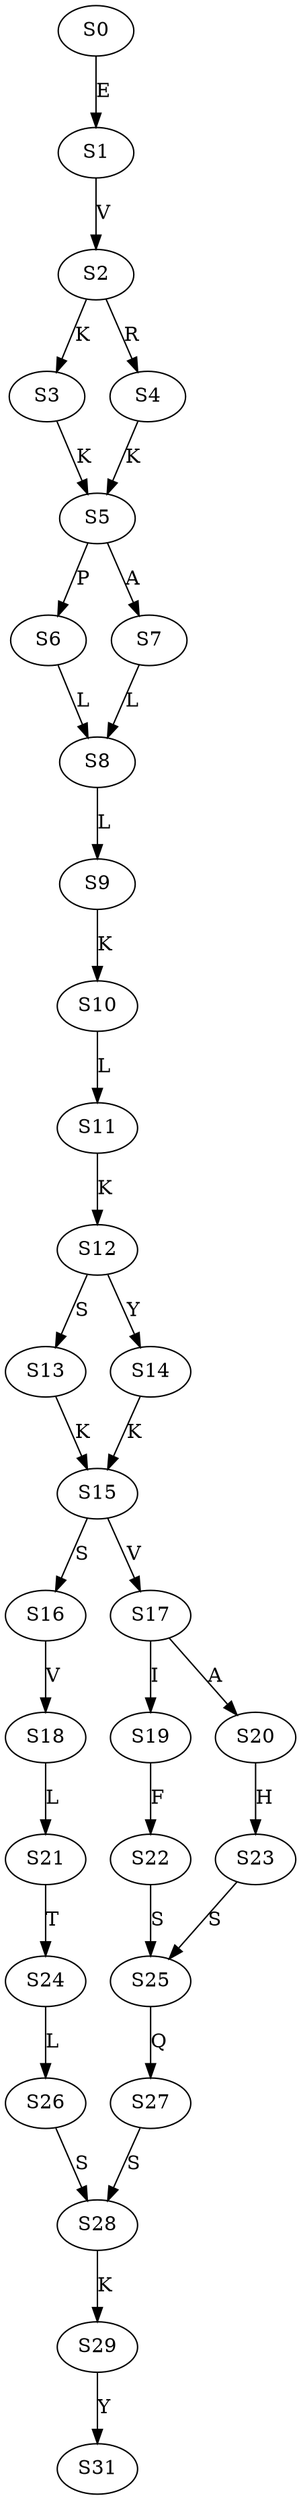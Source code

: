 strict digraph  {
	S0 -> S1 [ label = E ];
	S1 -> S2 [ label = V ];
	S2 -> S3 [ label = K ];
	S2 -> S4 [ label = R ];
	S3 -> S5 [ label = K ];
	S4 -> S5 [ label = K ];
	S5 -> S6 [ label = P ];
	S5 -> S7 [ label = A ];
	S6 -> S8 [ label = L ];
	S7 -> S8 [ label = L ];
	S8 -> S9 [ label = L ];
	S9 -> S10 [ label = K ];
	S10 -> S11 [ label = L ];
	S11 -> S12 [ label = K ];
	S12 -> S13 [ label = S ];
	S12 -> S14 [ label = Y ];
	S13 -> S15 [ label = K ];
	S14 -> S15 [ label = K ];
	S15 -> S16 [ label = S ];
	S15 -> S17 [ label = V ];
	S16 -> S18 [ label = V ];
	S17 -> S19 [ label = I ];
	S17 -> S20 [ label = A ];
	S18 -> S21 [ label = L ];
	S19 -> S22 [ label = F ];
	S20 -> S23 [ label = H ];
	S21 -> S24 [ label = T ];
	S22 -> S25 [ label = S ];
	S23 -> S25 [ label = S ];
	S24 -> S26 [ label = L ];
	S25 -> S27 [ label = Q ];
	S26 -> S28 [ label = S ];
	S27 -> S28 [ label = S ];
	S28 -> S29 [ label = K ];
	S29 -> S31 [ label = Y ];
}
